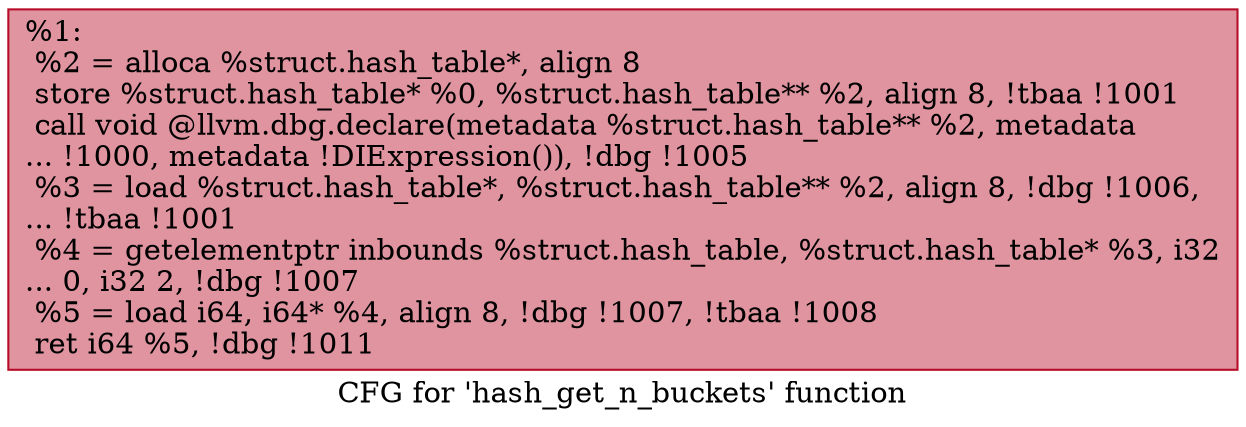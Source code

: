 digraph "CFG for 'hash_get_n_buckets' function" {
	label="CFG for 'hash_get_n_buckets' function";

	Node0x222a880 [shape=record,color="#b70d28ff", style=filled, fillcolor="#b70d2870",label="{%1:\l  %2 = alloca %struct.hash_table*, align 8\l  store %struct.hash_table* %0, %struct.hash_table** %2, align 8, !tbaa !1001\l  call void @llvm.dbg.declare(metadata %struct.hash_table** %2, metadata\l... !1000, metadata !DIExpression()), !dbg !1005\l  %3 = load %struct.hash_table*, %struct.hash_table** %2, align 8, !dbg !1006,\l... !tbaa !1001\l  %4 = getelementptr inbounds %struct.hash_table, %struct.hash_table* %3, i32\l... 0, i32 2, !dbg !1007\l  %5 = load i64, i64* %4, align 8, !dbg !1007, !tbaa !1008\l  ret i64 %5, !dbg !1011\l}"];
}
